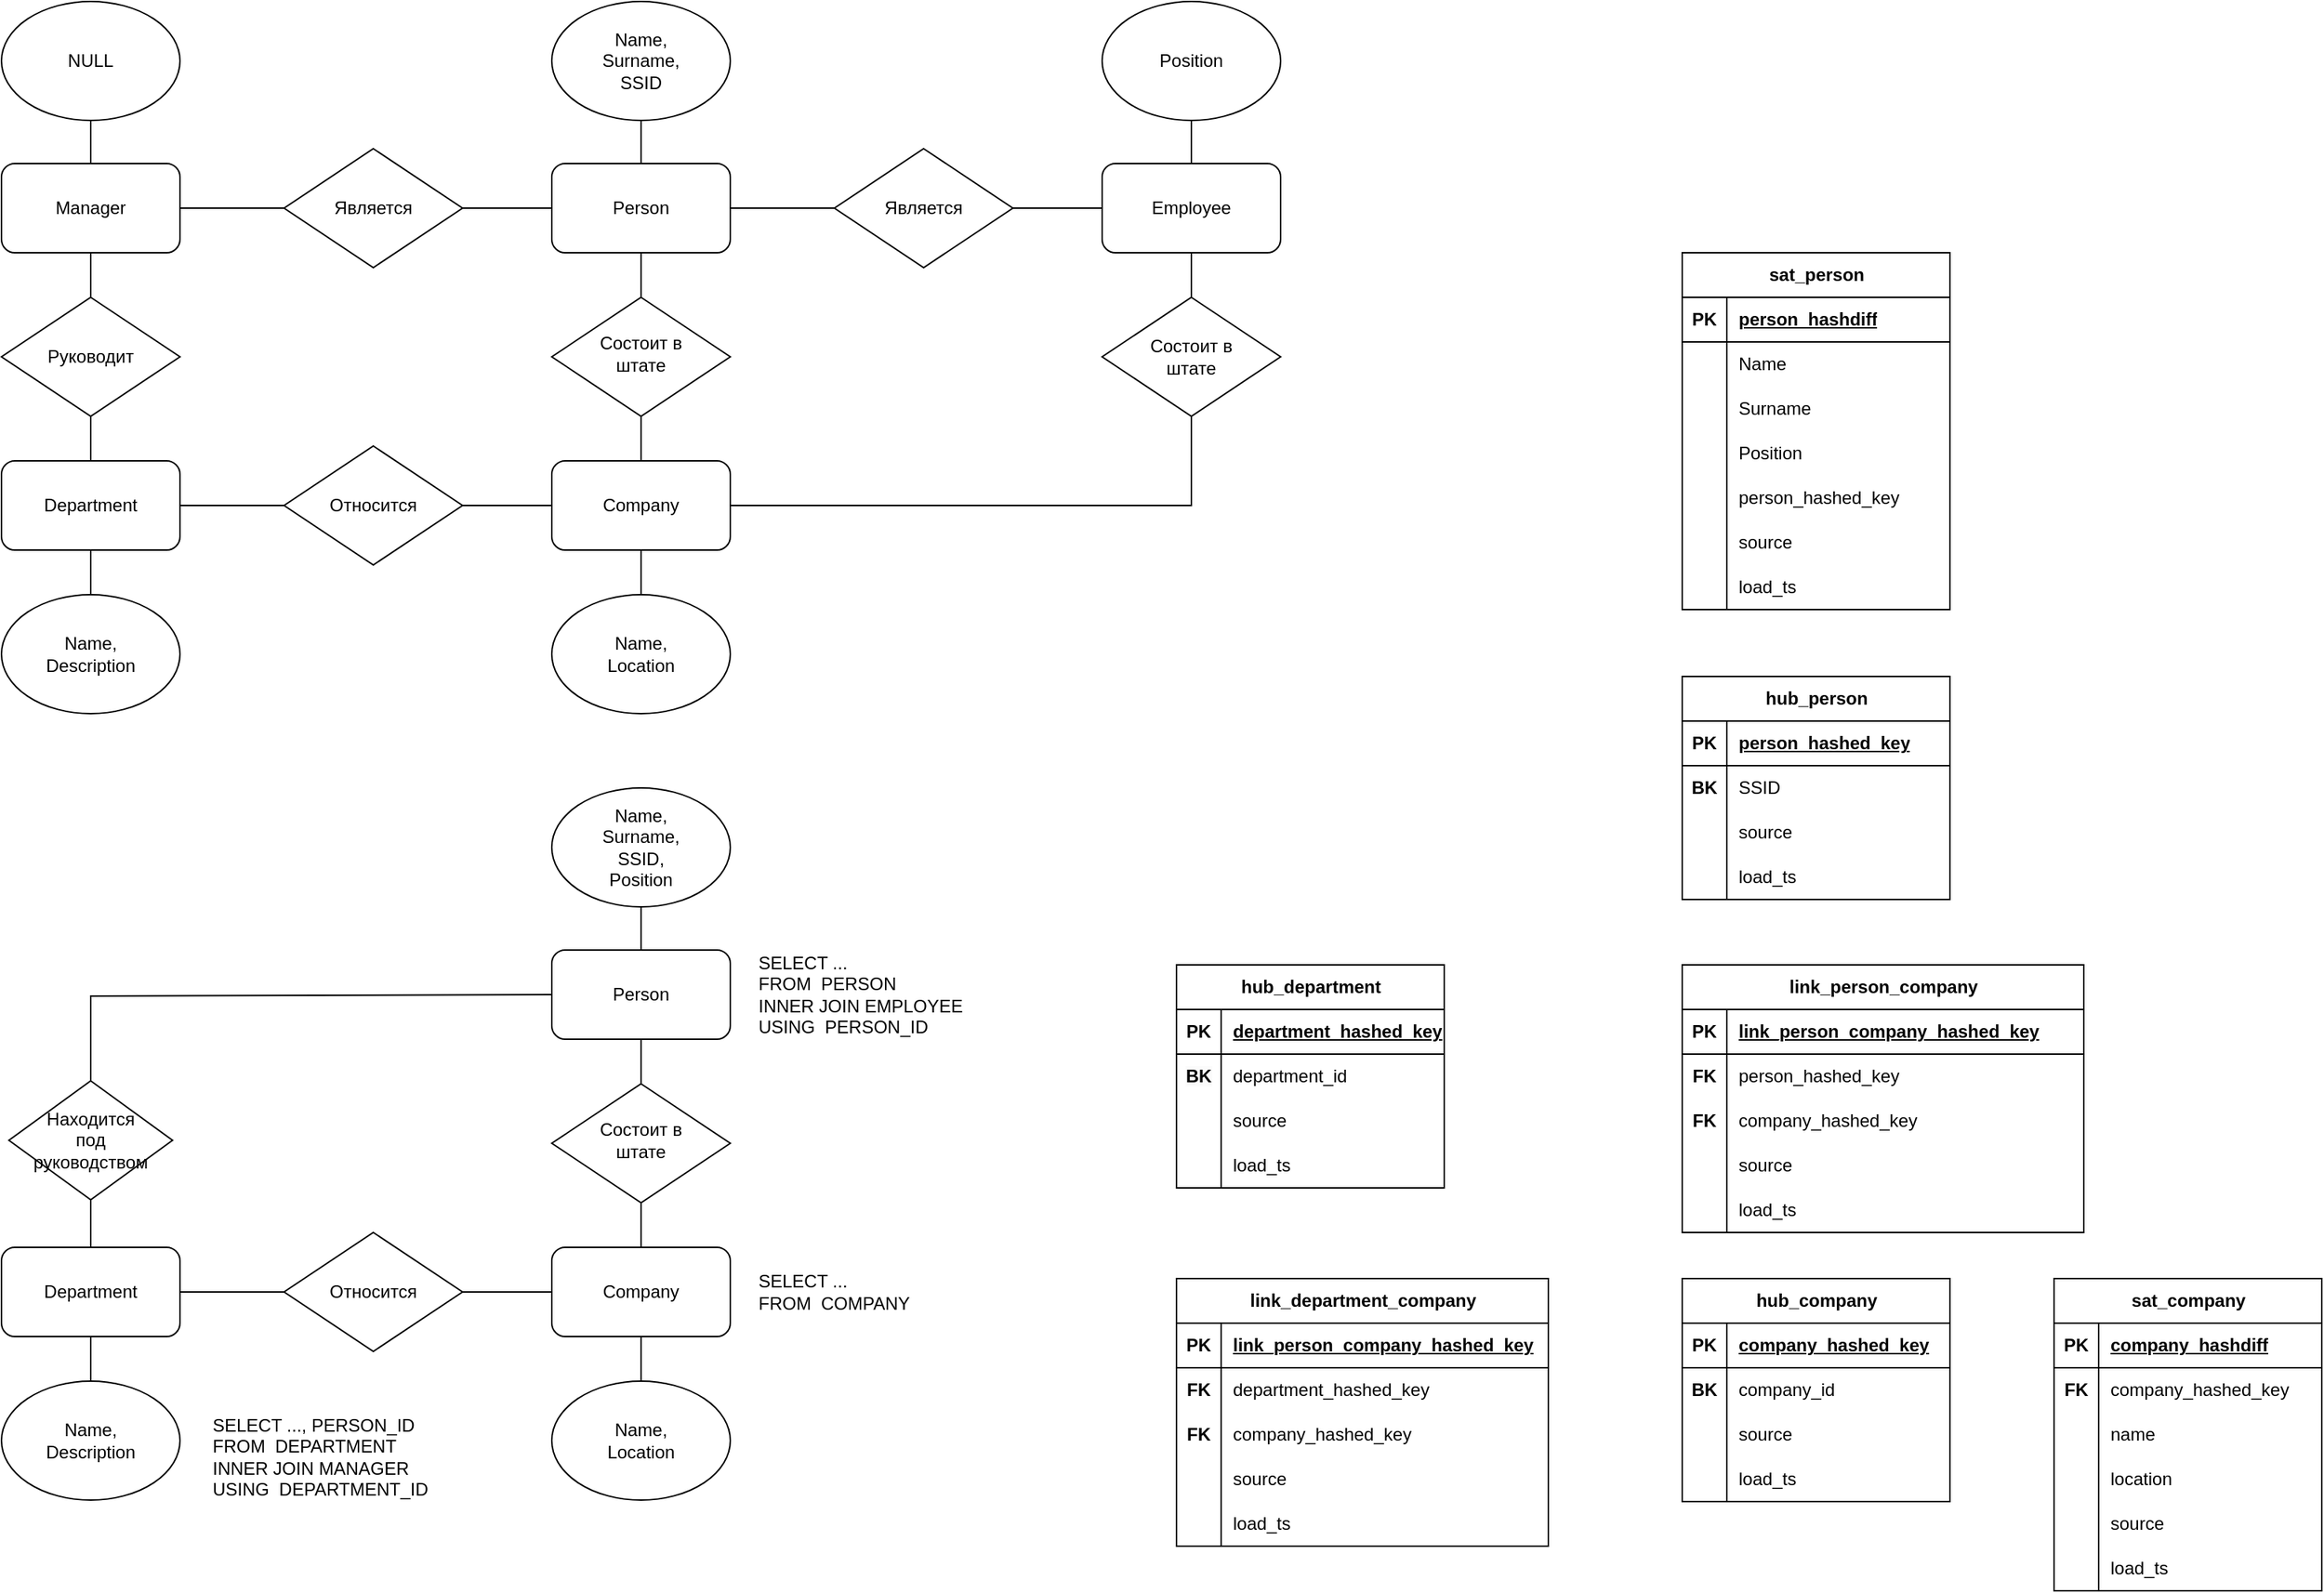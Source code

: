 <mxfile version="22.0.8" type="github">
  <diagram name="Страница — 1" id="f72o366MKgWSXFwdL696">
    <mxGraphModel dx="1084" dy="1812" grid="1" gridSize="10" guides="1" tooltips="1" connect="1" arrows="1" fold="1" page="1" pageScale="1" pageWidth="827" pageHeight="1169" math="0" shadow="0">
      <root>
        <mxCell id="0" />
        <mxCell id="1" parent="0" />
        <mxCell id="_mkU_Q99oAZ2OvXKjkzv-1" value="" style="rounded=1;whiteSpace=wrap;html=1;" vertex="1" parent="1">
          <mxGeometry x="70" y="-1060" width="120" height="60" as="geometry" />
        </mxCell>
        <mxCell id="_mkU_Q99oAZ2OvXKjkzv-2" value="" style="rounded=1;whiteSpace=wrap;html=1;" vertex="1" parent="1">
          <mxGeometry x="440" y="-1060" width="120" height="60" as="geometry" />
        </mxCell>
        <mxCell id="_mkU_Q99oAZ2OvXKjkzv-3" value="" style="rounded=1;whiteSpace=wrap;html=1;" vertex="1" parent="1">
          <mxGeometry x="70" y="-860" width="120" height="60" as="geometry" />
        </mxCell>
        <mxCell id="_mkU_Q99oAZ2OvXKjkzv-4" value="" style="rounded=1;whiteSpace=wrap;html=1;" vertex="1" parent="1">
          <mxGeometry x="440" y="-860" width="120" height="60" as="geometry" />
        </mxCell>
        <mxCell id="_mkU_Q99oAZ2OvXKjkzv-5" value="" style="ellipse;whiteSpace=wrap;html=1;" vertex="1" parent="1">
          <mxGeometry x="70" y="-1169" width="120" height="80" as="geometry" />
        </mxCell>
        <mxCell id="_mkU_Q99oAZ2OvXKjkzv-6" value="" style="ellipse;whiteSpace=wrap;html=1;" vertex="1" parent="1">
          <mxGeometry x="70" y="-770" width="120" height="80" as="geometry" />
        </mxCell>
        <mxCell id="_mkU_Q99oAZ2OvXKjkzv-7" value="" style="ellipse;whiteSpace=wrap;html=1;" vertex="1" parent="1">
          <mxGeometry x="440" y="-770" width="120" height="80" as="geometry" />
        </mxCell>
        <mxCell id="_mkU_Q99oAZ2OvXKjkzv-8" value="" style="ellipse;whiteSpace=wrap;html=1;" vertex="1" parent="1">
          <mxGeometry x="440" y="-1169" width="120" height="80" as="geometry" />
        </mxCell>
        <mxCell id="_mkU_Q99oAZ2OvXKjkzv-9" value="Руководит" style="rhombus;whiteSpace=wrap;html=1;" vertex="1" parent="1">
          <mxGeometry x="70" y="-970" width="120" height="80" as="geometry" />
        </mxCell>
        <mxCell id="_mkU_Q99oAZ2OvXKjkzv-10" value="" style="rhombus;whiteSpace=wrap;html=1;" vertex="1" parent="1">
          <mxGeometry x="440" y="-970" width="120" height="80" as="geometry" />
        </mxCell>
        <mxCell id="_mkU_Q99oAZ2OvXKjkzv-11" value="" style="rhombus;whiteSpace=wrap;html=1;" vertex="1" parent="1">
          <mxGeometry x="260" y="-1070" width="120" height="80" as="geometry" />
        </mxCell>
        <mxCell id="_mkU_Q99oAZ2OvXKjkzv-12" value="" style="rhombus;whiteSpace=wrap;html=1;" vertex="1" parent="1">
          <mxGeometry x="260" y="-870" width="120" height="80" as="geometry" />
        </mxCell>
        <mxCell id="_mkU_Q99oAZ2OvXKjkzv-13" value="" style="endArrow=none;html=1;rounded=0;exitX=1;exitY=0.5;exitDx=0;exitDy=0;" edge="1" parent="1" source="_mkU_Q99oAZ2OvXKjkzv-1">
          <mxGeometry width="50" height="50" relative="1" as="geometry">
            <mxPoint x="220" y="-980" as="sourcePoint" />
            <mxPoint x="260" y="-1030" as="targetPoint" />
          </mxGeometry>
        </mxCell>
        <mxCell id="_mkU_Q99oAZ2OvXKjkzv-14" value="" style="endArrow=none;html=1;rounded=0;entryX=0.5;entryY=1;entryDx=0;entryDy=0;exitX=0.5;exitY=0;exitDx=0;exitDy=0;" edge="1" parent="1" source="_mkU_Q99oAZ2OvXKjkzv-9" target="_mkU_Q99oAZ2OvXKjkzv-1">
          <mxGeometry width="50" height="50" relative="1" as="geometry">
            <mxPoint x="270" y="-900" as="sourcePoint" />
            <mxPoint x="320" y="-950" as="targetPoint" />
          </mxGeometry>
        </mxCell>
        <mxCell id="_mkU_Q99oAZ2OvXKjkzv-15" value="" style="endArrow=none;html=1;rounded=0;entryX=0.5;entryY=1;entryDx=0;entryDy=0;exitX=0.5;exitY=0;exitDx=0;exitDy=0;" edge="1" parent="1" source="_mkU_Q99oAZ2OvXKjkzv-3" target="_mkU_Q99oAZ2OvXKjkzv-9">
          <mxGeometry width="50" height="50" relative="1" as="geometry">
            <mxPoint x="240" y="-860" as="sourcePoint" />
            <mxPoint x="290" y="-910" as="targetPoint" />
          </mxGeometry>
        </mxCell>
        <mxCell id="_mkU_Q99oAZ2OvXKjkzv-16" value="" style="endArrow=none;html=1;rounded=0;" edge="1" parent="1" source="_mkU_Q99oAZ2OvXKjkzv-5">
          <mxGeometry width="50" height="50" relative="1" as="geometry">
            <mxPoint x="130" y="-1039" as="sourcePoint" />
            <mxPoint x="130" y="-1060" as="targetPoint" />
          </mxGeometry>
        </mxCell>
        <mxCell id="_mkU_Q99oAZ2OvXKjkzv-17" value="" style="endArrow=none;html=1;rounded=0;entryX=0.5;entryY=1;entryDx=0;entryDy=0;" edge="1" parent="1" source="_mkU_Q99oAZ2OvXKjkzv-2" target="_mkU_Q99oAZ2OvXKjkzv-8">
          <mxGeometry width="50" height="50" relative="1" as="geometry">
            <mxPoint x="500" y="-1080.711" as="sourcePoint" />
            <mxPoint x="620" y="-1090" as="targetPoint" />
          </mxGeometry>
        </mxCell>
        <mxCell id="_mkU_Q99oAZ2OvXKjkzv-18" value="" style="endArrow=none;html=1;rounded=0;" edge="1" parent="1" source="_mkU_Q99oAZ2OvXKjkzv-11">
          <mxGeometry width="50" height="50" relative="1" as="geometry">
            <mxPoint x="380" y="-980" as="sourcePoint" />
            <mxPoint x="440" y="-1030" as="targetPoint" />
          </mxGeometry>
        </mxCell>
        <mxCell id="_mkU_Q99oAZ2OvXKjkzv-19" value="" style="endArrow=none;html=1;rounded=0;" edge="1" parent="1" source="_mkU_Q99oAZ2OvXKjkzv-3">
          <mxGeometry width="50" height="50" relative="1" as="geometry">
            <mxPoint x="190" y="-780" as="sourcePoint" />
            <mxPoint x="260.711" y="-830" as="targetPoint" />
          </mxGeometry>
        </mxCell>
        <mxCell id="_mkU_Q99oAZ2OvXKjkzv-20" value="" style="endArrow=none;html=1;rounded=0;" edge="1" parent="1" source="_mkU_Q99oAZ2OvXKjkzv-12">
          <mxGeometry width="50" height="50" relative="1" as="geometry">
            <mxPoint x="380" y="-780" as="sourcePoint" />
            <mxPoint x="440" y="-830" as="targetPoint" />
          </mxGeometry>
        </mxCell>
        <mxCell id="_mkU_Q99oAZ2OvXKjkzv-21" value="" style="endArrow=none;html=1;rounded=0;" edge="1" parent="1" source="_mkU_Q99oAZ2OvXKjkzv-3">
          <mxGeometry width="50" height="50" relative="1" as="geometry">
            <mxPoint x="130" y="-750" as="sourcePoint" />
            <mxPoint x="130" y="-770" as="targetPoint" />
          </mxGeometry>
        </mxCell>
        <mxCell id="_mkU_Q99oAZ2OvXKjkzv-22" value="" style="endArrow=none;html=1;rounded=0;" edge="1" parent="1" source="_mkU_Q99oAZ2OvXKjkzv-4">
          <mxGeometry width="50" height="50" relative="1" as="geometry">
            <mxPoint x="500" y="-880.711" as="sourcePoint" />
            <mxPoint x="500" y="-890" as="targetPoint" />
          </mxGeometry>
        </mxCell>
        <mxCell id="_mkU_Q99oAZ2OvXKjkzv-23" value="" style="endArrow=none;html=1;rounded=0;entryX=0.5;entryY=1;entryDx=0;entryDy=0;exitX=0.5;exitY=0;exitDx=0;exitDy=0;" edge="1" parent="1" source="_mkU_Q99oAZ2OvXKjkzv-10" target="_mkU_Q99oAZ2OvXKjkzv-2">
          <mxGeometry width="50" height="50" relative="1" as="geometry">
            <mxPoint x="490" y="-930" as="sourcePoint" />
            <mxPoint x="540" y="-980" as="targetPoint" />
          </mxGeometry>
        </mxCell>
        <mxCell id="_mkU_Q99oAZ2OvXKjkzv-24" value="" style="endArrow=none;html=1;rounded=0;" edge="1" parent="1" source="_mkU_Q99oAZ2OvXKjkzv-4">
          <mxGeometry width="50" height="50" relative="1" as="geometry">
            <mxPoint x="500" y="-750" as="sourcePoint" />
            <mxPoint x="500" y="-770" as="targetPoint" />
          </mxGeometry>
        </mxCell>
        <mxCell id="_mkU_Q99oAZ2OvXKjkzv-25" value="Manager" style="text;html=1;strokeColor=none;fillColor=none;align=center;verticalAlign=middle;whiteSpace=wrap;rounded=0;" vertex="1" parent="1">
          <mxGeometry x="100" y="-1045" width="60" height="30" as="geometry" />
        </mxCell>
        <mxCell id="_mkU_Q99oAZ2OvXKjkzv-26" value="Person" style="text;html=1;strokeColor=none;fillColor=none;align=center;verticalAlign=middle;whiteSpace=wrap;rounded=0;" vertex="1" parent="1">
          <mxGeometry x="470" y="-1045" width="60" height="30" as="geometry" />
        </mxCell>
        <mxCell id="_mkU_Q99oAZ2OvXKjkzv-27" value="Department" style="text;html=1;strokeColor=none;fillColor=none;align=center;verticalAlign=middle;whiteSpace=wrap;rounded=0;" vertex="1" parent="1">
          <mxGeometry x="100" y="-845" width="60" height="30" as="geometry" />
        </mxCell>
        <mxCell id="_mkU_Q99oAZ2OvXKjkzv-28" value="Company" style="text;html=1;strokeColor=none;fillColor=none;align=center;verticalAlign=middle;whiteSpace=wrap;rounded=0;" vertex="1" parent="1">
          <mxGeometry x="470" y="-845" width="60" height="30" as="geometry" />
        </mxCell>
        <mxCell id="_mkU_Q99oAZ2OvXKjkzv-29" value="Name, Surname, SSID" style="text;html=1;strokeColor=none;fillColor=none;align=center;verticalAlign=middle;whiteSpace=wrap;rounded=0;" vertex="1" parent="1">
          <mxGeometry x="470" y="-1144" width="60" height="30" as="geometry" />
        </mxCell>
        <mxCell id="_mkU_Q99oAZ2OvXKjkzv-30" value="Name, Description" style="text;html=1;strokeColor=none;fillColor=none;align=center;verticalAlign=middle;whiteSpace=wrap;rounded=0;" vertex="1" parent="1">
          <mxGeometry x="100" y="-745" width="60" height="30" as="geometry" />
        </mxCell>
        <mxCell id="_mkU_Q99oAZ2OvXKjkzv-31" value="Name, Location" style="text;html=1;strokeColor=none;fillColor=none;align=center;verticalAlign=middle;whiteSpace=wrap;rounded=0;" vertex="1" parent="1">
          <mxGeometry x="470" y="-745" width="60" height="30" as="geometry" />
        </mxCell>
        <mxCell id="_mkU_Q99oAZ2OvXKjkzv-32" value="NULL" style="text;html=1;strokeColor=none;fillColor=none;align=center;verticalAlign=middle;whiteSpace=wrap;rounded=0;" vertex="1" parent="1">
          <mxGeometry x="100" y="-1144" width="60" height="30" as="geometry" />
        </mxCell>
        <mxCell id="_mkU_Q99oAZ2OvXKjkzv-39" value="" style="rounded=1;whiteSpace=wrap;html=1;" vertex="1" parent="1">
          <mxGeometry x="810" y="-1060" width="120" height="60" as="geometry" />
        </mxCell>
        <mxCell id="_mkU_Q99oAZ2OvXKjkzv-40" value="" style="ellipse;whiteSpace=wrap;html=1;" vertex="1" parent="1">
          <mxGeometry x="810" y="-1169" width="120" height="80" as="geometry" />
        </mxCell>
        <mxCell id="_mkU_Q99oAZ2OvXKjkzv-41" value="" style="rhombus;whiteSpace=wrap;html=1;" vertex="1" parent="1">
          <mxGeometry x="630" y="-1070" width="120" height="80" as="geometry" />
        </mxCell>
        <mxCell id="_mkU_Q99oAZ2OvXKjkzv-42" value="" style="endArrow=none;html=1;rounded=0;exitX=1;exitY=0.5;exitDx=0;exitDy=0;" edge="1" parent="1">
          <mxGeometry width="50" height="50" relative="1" as="geometry">
            <mxPoint x="560" y="-1030" as="sourcePoint" />
            <mxPoint x="630" y="-1030" as="targetPoint" />
          </mxGeometry>
        </mxCell>
        <mxCell id="_mkU_Q99oAZ2OvXKjkzv-43" value="" style="endArrow=none;html=1;rounded=0;entryX=0.5;entryY=1;entryDx=0;entryDy=0;" edge="1" parent="1" source="_mkU_Q99oAZ2OvXKjkzv-39" target="_mkU_Q99oAZ2OvXKjkzv-40">
          <mxGeometry width="50" height="50" relative="1" as="geometry">
            <mxPoint x="870" y="-1080.711" as="sourcePoint" />
            <mxPoint x="990" y="-1090" as="targetPoint" />
          </mxGeometry>
        </mxCell>
        <mxCell id="_mkU_Q99oAZ2OvXKjkzv-44" value="" style="endArrow=none;html=1;rounded=0;" edge="1" parent="1" source="_mkU_Q99oAZ2OvXKjkzv-41">
          <mxGeometry width="50" height="50" relative="1" as="geometry">
            <mxPoint x="750" y="-980" as="sourcePoint" />
            <mxPoint x="810" y="-1030" as="targetPoint" />
          </mxGeometry>
        </mxCell>
        <mxCell id="_mkU_Q99oAZ2OvXKjkzv-45" value="Employee" style="text;html=1;strokeColor=none;fillColor=none;align=center;verticalAlign=middle;whiteSpace=wrap;rounded=0;" vertex="1" parent="1">
          <mxGeometry x="840" y="-1045" width="60" height="30" as="geometry" />
        </mxCell>
        <mxCell id="_mkU_Q99oAZ2OvXKjkzv-46" value="Position" style="text;html=1;strokeColor=none;fillColor=none;align=center;verticalAlign=middle;whiteSpace=wrap;rounded=0;" vertex="1" parent="1">
          <mxGeometry x="840" y="-1144" width="60" height="30" as="geometry" />
        </mxCell>
        <mxCell id="_mkU_Q99oAZ2OvXKjkzv-47" value="" style="rhombus;whiteSpace=wrap;html=1;" vertex="1" parent="1">
          <mxGeometry x="810" y="-970" width="120" height="80" as="geometry" />
        </mxCell>
        <mxCell id="_mkU_Q99oAZ2OvXKjkzv-48" value="" style="endArrow=none;html=1;rounded=0;entryX=0.5;entryY=1;entryDx=0;entryDy=0;exitX=1;exitY=0.5;exitDx=0;exitDy=0;" edge="1" parent="1" source="_mkU_Q99oAZ2OvXKjkzv-4" target="_mkU_Q99oAZ2OvXKjkzv-47">
          <mxGeometry width="50" height="50" relative="1" as="geometry">
            <mxPoint x="420" y="-910" as="sourcePoint" />
            <mxPoint x="470" y="-960" as="targetPoint" />
            <Array as="points">
              <mxPoint x="870" y="-830" />
            </Array>
          </mxGeometry>
        </mxCell>
        <mxCell id="_mkU_Q99oAZ2OvXKjkzv-49" value="" style="endArrow=none;html=1;rounded=0;exitX=0.5;exitY=0;exitDx=0;exitDy=0;entryX=0.5;entryY=1;entryDx=0;entryDy=0;" edge="1" parent="1" source="_mkU_Q99oAZ2OvXKjkzv-47" target="_mkU_Q99oAZ2OvXKjkzv-39">
          <mxGeometry width="50" height="50" relative="1" as="geometry">
            <mxPoint x="420" y="-910" as="sourcePoint" />
            <mxPoint x="470" y="-960" as="targetPoint" />
          </mxGeometry>
        </mxCell>
        <mxCell id="_mkU_Q99oAZ2OvXKjkzv-50" value="Является" style="text;html=1;strokeColor=none;fillColor=none;align=center;verticalAlign=middle;whiteSpace=wrap;rounded=0;" vertex="1" parent="1">
          <mxGeometry x="290" y="-1045" width="60" height="30" as="geometry" />
        </mxCell>
        <mxCell id="_mkU_Q99oAZ2OvXKjkzv-51" value="Относится" style="text;html=1;strokeColor=none;fillColor=none;align=center;verticalAlign=middle;whiteSpace=wrap;rounded=0;" vertex="1" parent="1">
          <mxGeometry x="290" y="-845" width="60" height="30" as="geometry" />
        </mxCell>
        <mxCell id="_mkU_Q99oAZ2OvXKjkzv-53" value="Является" style="text;html=1;strokeColor=none;fillColor=none;align=center;verticalAlign=middle;whiteSpace=wrap;rounded=0;" vertex="1" parent="1">
          <mxGeometry x="660" y="-1045" width="60" height="30" as="geometry" />
        </mxCell>
        <mxCell id="_mkU_Q99oAZ2OvXKjkzv-54" value="Состоит в штате" style="text;html=1;strokeColor=none;fillColor=none;align=center;verticalAlign=middle;whiteSpace=wrap;rounded=0;" vertex="1" parent="1">
          <mxGeometry x="840" y="-945" width="60" height="30" as="geometry" />
        </mxCell>
        <mxCell id="_mkU_Q99oAZ2OvXKjkzv-55" value="Состоит в штате" style="text;html=1;strokeColor=none;fillColor=none;align=center;verticalAlign=middle;whiteSpace=wrap;rounded=0;" vertex="1" parent="1">
          <mxGeometry x="470" y="-947" width="60" height="30" as="geometry" />
        </mxCell>
        <mxCell id="_mkU_Q99oAZ2OvXKjkzv-110" value="" style="rounded=1;whiteSpace=wrap;html=1;" vertex="1" parent="1">
          <mxGeometry x="440" y="-531" width="120" height="60" as="geometry" />
        </mxCell>
        <mxCell id="_mkU_Q99oAZ2OvXKjkzv-111" value="" style="rounded=1;whiteSpace=wrap;html=1;" vertex="1" parent="1">
          <mxGeometry x="70" y="-331" width="120" height="60" as="geometry" />
        </mxCell>
        <mxCell id="_mkU_Q99oAZ2OvXKjkzv-112" value="" style="rounded=1;whiteSpace=wrap;html=1;" vertex="1" parent="1">
          <mxGeometry x="440" y="-331" width="120" height="60" as="geometry" />
        </mxCell>
        <mxCell id="_mkU_Q99oAZ2OvXKjkzv-114" value="" style="ellipse;whiteSpace=wrap;html=1;" vertex="1" parent="1">
          <mxGeometry x="70" y="-241" width="120" height="80" as="geometry" />
        </mxCell>
        <mxCell id="_mkU_Q99oAZ2OvXKjkzv-115" value="" style="ellipse;whiteSpace=wrap;html=1;" vertex="1" parent="1">
          <mxGeometry x="440" y="-241" width="120" height="80" as="geometry" />
        </mxCell>
        <mxCell id="_mkU_Q99oAZ2OvXKjkzv-116" value="" style="ellipse;whiteSpace=wrap;html=1;" vertex="1" parent="1">
          <mxGeometry x="440" y="-640" width="120" height="80" as="geometry" />
        </mxCell>
        <mxCell id="_mkU_Q99oAZ2OvXKjkzv-118" value="" style="rhombus;whiteSpace=wrap;html=1;" vertex="1" parent="1">
          <mxGeometry x="440" y="-441" width="120" height="80" as="geometry" />
        </mxCell>
        <mxCell id="_mkU_Q99oAZ2OvXKjkzv-120" value="" style="rhombus;whiteSpace=wrap;html=1;" vertex="1" parent="1">
          <mxGeometry x="260" y="-341" width="120" height="80" as="geometry" />
        </mxCell>
        <mxCell id="_mkU_Q99oAZ2OvXKjkzv-125" value="" style="endArrow=none;html=1;rounded=0;entryX=0.5;entryY=1;entryDx=0;entryDy=0;" edge="1" parent="1" source="_mkU_Q99oAZ2OvXKjkzv-110" target="_mkU_Q99oAZ2OvXKjkzv-116">
          <mxGeometry width="50" height="50" relative="1" as="geometry">
            <mxPoint x="500" y="-551.711" as="sourcePoint" />
            <mxPoint x="620" y="-561" as="targetPoint" />
          </mxGeometry>
        </mxCell>
        <mxCell id="_mkU_Q99oAZ2OvXKjkzv-127" value="" style="endArrow=none;html=1;rounded=0;" edge="1" parent="1" source="_mkU_Q99oAZ2OvXKjkzv-111">
          <mxGeometry width="50" height="50" relative="1" as="geometry">
            <mxPoint x="190" y="-251" as="sourcePoint" />
            <mxPoint x="260.711" y="-301" as="targetPoint" />
          </mxGeometry>
        </mxCell>
        <mxCell id="_mkU_Q99oAZ2OvXKjkzv-128" value="" style="endArrow=none;html=1;rounded=0;" edge="1" parent="1" source="_mkU_Q99oAZ2OvXKjkzv-120">
          <mxGeometry width="50" height="50" relative="1" as="geometry">
            <mxPoint x="380" y="-251" as="sourcePoint" />
            <mxPoint x="440" y="-301" as="targetPoint" />
          </mxGeometry>
        </mxCell>
        <mxCell id="_mkU_Q99oAZ2OvXKjkzv-129" value="" style="endArrow=none;html=1;rounded=0;" edge="1" parent="1" source="_mkU_Q99oAZ2OvXKjkzv-111">
          <mxGeometry width="50" height="50" relative="1" as="geometry">
            <mxPoint x="130" y="-221" as="sourcePoint" />
            <mxPoint x="130" y="-241" as="targetPoint" />
          </mxGeometry>
        </mxCell>
        <mxCell id="_mkU_Q99oAZ2OvXKjkzv-130" value="" style="endArrow=none;html=1;rounded=0;" edge="1" parent="1" source="_mkU_Q99oAZ2OvXKjkzv-112">
          <mxGeometry width="50" height="50" relative="1" as="geometry">
            <mxPoint x="500" y="-351.711" as="sourcePoint" />
            <mxPoint x="500" y="-361" as="targetPoint" />
          </mxGeometry>
        </mxCell>
        <mxCell id="_mkU_Q99oAZ2OvXKjkzv-131" value="" style="endArrow=none;html=1;rounded=0;entryX=0.5;entryY=1;entryDx=0;entryDy=0;exitX=0.5;exitY=0;exitDx=0;exitDy=0;" edge="1" parent="1" source="_mkU_Q99oAZ2OvXKjkzv-118" target="_mkU_Q99oAZ2OvXKjkzv-110">
          <mxGeometry width="50" height="50" relative="1" as="geometry">
            <mxPoint x="490" y="-401" as="sourcePoint" />
            <mxPoint x="540" y="-451" as="targetPoint" />
          </mxGeometry>
        </mxCell>
        <mxCell id="_mkU_Q99oAZ2OvXKjkzv-132" value="" style="endArrow=none;html=1;rounded=0;" edge="1" parent="1" source="_mkU_Q99oAZ2OvXKjkzv-112">
          <mxGeometry width="50" height="50" relative="1" as="geometry">
            <mxPoint x="500" y="-221" as="sourcePoint" />
            <mxPoint x="500" y="-241" as="targetPoint" />
          </mxGeometry>
        </mxCell>
        <mxCell id="_mkU_Q99oAZ2OvXKjkzv-134" value="Person" style="text;html=1;strokeColor=none;fillColor=none;align=center;verticalAlign=middle;whiteSpace=wrap;rounded=0;" vertex="1" parent="1">
          <mxGeometry x="470" y="-516" width="60" height="30" as="geometry" />
        </mxCell>
        <mxCell id="_mkU_Q99oAZ2OvXKjkzv-135" value="Department" style="text;html=1;strokeColor=none;fillColor=none;align=center;verticalAlign=middle;whiteSpace=wrap;rounded=0;" vertex="1" parent="1">
          <mxGeometry x="100" y="-316" width="60" height="30" as="geometry" />
        </mxCell>
        <mxCell id="_mkU_Q99oAZ2OvXKjkzv-136" value="Company" style="text;html=1;strokeColor=none;fillColor=none;align=center;verticalAlign=middle;whiteSpace=wrap;rounded=0;" vertex="1" parent="1">
          <mxGeometry x="470" y="-316" width="60" height="30" as="geometry" />
        </mxCell>
        <mxCell id="_mkU_Q99oAZ2OvXKjkzv-137" value="Name, Surname, SSID, Position" style="text;html=1;strokeColor=none;fillColor=none;align=center;verticalAlign=middle;whiteSpace=wrap;rounded=0;" vertex="1" parent="1">
          <mxGeometry x="470" y="-615" width="60" height="30" as="geometry" />
        </mxCell>
        <mxCell id="_mkU_Q99oAZ2OvXKjkzv-138" value="Name, Description" style="text;html=1;strokeColor=none;fillColor=none;align=center;verticalAlign=middle;whiteSpace=wrap;rounded=0;" vertex="1" parent="1">
          <mxGeometry x="100" y="-216" width="60" height="30" as="geometry" />
        </mxCell>
        <mxCell id="_mkU_Q99oAZ2OvXKjkzv-139" value="Name, Location" style="text;html=1;strokeColor=none;fillColor=none;align=center;verticalAlign=middle;whiteSpace=wrap;rounded=0;" vertex="1" parent="1">
          <mxGeometry x="470" y="-216" width="60" height="30" as="geometry" />
        </mxCell>
        <mxCell id="_mkU_Q99oAZ2OvXKjkzv-153" value="Относится" style="text;html=1;strokeColor=none;fillColor=none;align=center;verticalAlign=middle;whiteSpace=wrap;rounded=0;" vertex="1" parent="1">
          <mxGeometry x="290" y="-316" width="60" height="30" as="geometry" />
        </mxCell>
        <mxCell id="_mkU_Q99oAZ2OvXKjkzv-156" value="Состоит в штате" style="text;html=1;strokeColor=none;fillColor=none;align=center;verticalAlign=middle;whiteSpace=wrap;rounded=0;" vertex="1" parent="1">
          <mxGeometry x="470" y="-418" width="60" height="30" as="geometry" />
        </mxCell>
        <mxCell id="_mkU_Q99oAZ2OvXKjkzv-157" value="" style="rhombus;whiteSpace=wrap;html=1;" vertex="1" parent="1">
          <mxGeometry x="75" y="-443" width="110" height="80" as="geometry" />
        </mxCell>
        <mxCell id="_mkU_Q99oAZ2OvXKjkzv-158" value="" style="endArrow=none;html=1;rounded=0;entryX=0;entryY=0.5;entryDx=0;entryDy=0;exitX=0.5;exitY=0;exitDx=0;exitDy=0;" edge="1" parent="1" source="_mkU_Q99oAZ2OvXKjkzv-157" target="_mkU_Q99oAZ2OvXKjkzv-110">
          <mxGeometry width="50" height="50" relative="1" as="geometry">
            <mxPoint x="390" y="-480" as="sourcePoint" />
            <mxPoint x="440" y="-530" as="targetPoint" />
            <Array as="points">
              <mxPoint x="130" y="-500" />
            </Array>
          </mxGeometry>
        </mxCell>
        <mxCell id="_mkU_Q99oAZ2OvXKjkzv-160" value="" style="endArrow=none;html=1;rounded=0;exitX=0.5;exitY=0;exitDx=0;exitDy=0;entryX=0.5;entryY=1;entryDx=0;entryDy=0;" edge="1" parent="1" source="_mkU_Q99oAZ2OvXKjkzv-111" target="_mkU_Q99oAZ2OvXKjkzv-157">
          <mxGeometry width="50" height="50" relative="1" as="geometry">
            <mxPoint x="390" y="-480" as="sourcePoint" />
            <mxPoint x="440" y="-530" as="targetPoint" />
          </mxGeometry>
        </mxCell>
        <mxCell id="_mkU_Q99oAZ2OvXKjkzv-161" value="Находится под руководством" style="text;html=1;strokeColor=none;fillColor=none;align=center;verticalAlign=middle;whiteSpace=wrap;rounded=0;" vertex="1" parent="1">
          <mxGeometry x="100" y="-418" width="60" height="30" as="geometry" />
        </mxCell>
        <mxCell id="_mkU_Q99oAZ2OvXKjkzv-164" value="SELECT ... &lt;br&gt;FROM&amp;nbsp; PERSON &lt;br&gt;INNER JOIN EMPLOYEE &lt;br&gt;USING&amp;nbsp; PERSON_ID" style="text;html=1;strokeColor=none;fillColor=none;align=left;verticalAlign=middle;whiteSpace=wrap;rounded=0;" vertex="1" parent="1">
          <mxGeometry x="577" y="-541" width="250" height="80" as="geometry" />
        </mxCell>
        <mxCell id="_mkU_Q99oAZ2OvXKjkzv-165" value="SELECT ... &lt;br&gt;FROM&amp;nbsp; COMPANY" style="text;html=1;strokeColor=none;fillColor=none;align=left;verticalAlign=middle;whiteSpace=wrap;rounded=0;" vertex="1" parent="1">
          <mxGeometry x="577" y="-341" width="250" height="80" as="geometry" />
        </mxCell>
        <mxCell id="_mkU_Q99oAZ2OvXKjkzv-166" value="SELECT ..., PERSON_ID&lt;br&gt;FROM&amp;nbsp; DEPARTMENT&lt;br&gt;INNER JOIN MANAGER&lt;br&gt;USING&amp;nbsp; DEPARTMENT_ID" style="text;html=1;strokeColor=none;fillColor=none;align=left;verticalAlign=middle;whiteSpace=wrap;rounded=0;" vertex="1" parent="1">
          <mxGeometry x="210" y="-230" width="250" height="80" as="geometry" />
        </mxCell>
        <mxCell id="_mkU_Q99oAZ2OvXKjkzv-167" value="sat_person" style="shape=table;startSize=30;container=1;collapsible=1;childLayout=tableLayout;fixedRows=1;rowLines=0;fontStyle=1;align=center;resizeLast=1;html=1;" vertex="1" parent="1">
          <mxGeometry x="1200" y="-1000" width="180" height="240" as="geometry" />
        </mxCell>
        <mxCell id="_mkU_Q99oAZ2OvXKjkzv-168" value="" style="shape=tableRow;horizontal=0;startSize=0;swimlaneHead=0;swimlaneBody=0;fillColor=none;collapsible=0;dropTarget=0;points=[[0,0.5],[1,0.5]];portConstraint=eastwest;top=0;left=0;right=0;bottom=1;" vertex="1" parent="_mkU_Q99oAZ2OvXKjkzv-167">
          <mxGeometry y="30" width="180" height="30" as="geometry" />
        </mxCell>
        <mxCell id="_mkU_Q99oAZ2OvXKjkzv-169" value="PK" style="shape=partialRectangle;connectable=0;fillColor=none;top=0;left=0;bottom=0;right=0;fontStyle=1;overflow=hidden;whiteSpace=wrap;html=1;" vertex="1" parent="_mkU_Q99oAZ2OvXKjkzv-168">
          <mxGeometry width="30" height="30" as="geometry">
            <mxRectangle width="30" height="30" as="alternateBounds" />
          </mxGeometry>
        </mxCell>
        <mxCell id="_mkU_Q99oAZ2OvXKjkzv-170" value="person_hashdiff" style="shape=partialRectangle;connectable=0;fillColor=none;top=0;left=0;bottom=0;right=0;align=left;spacingLeft=6;fontStyle=5;overflow=hidden;whiteSpace=wrap;html=1;" vertex="1" parent="_mkU_Q99oAZ2OvXKjkzv-168">
          <mxGeometry x="30" width="150" height="30" as="geometry">
            <mxRectangle width="150" height="30" as="alternateBounds" />
          </mxGeometry>
        </mxCell>
        <mxCell id="_mkU_Q99oAZ2OvXKjkzv-171" value="" style="shape=tableRow;horizontal=0;startSize=0;swimlaneHead=0;swimlaneBody=0;fillColor=none;collapsible=0;dropTarget=0;points=[[0,0.5],[1,0.5]];portConstraint=eastwest;top=0;left=0;right=0;bottom=0;" vertex="1" parent="_mkU_Q99oAZ2OvXKjkzv-167">
          <mxGeometry y="60" width="180" height="30" as="geometry" />
        </mxCell>
        <mxCell id="_mkU_Q99oAZ2OvXKjkzv-172" value="" style="shape=partialRectangle;connectable=0;fillColor=none;top=0;left=0;bottom=0;right=0;editable=1;overflow=hidden;whiteSpace=wrap;html=1;" vertex="1" parent="_mkU_Q99oAZ2OvXKjkzv-171">
          <mxGeometry width="30" height="30" as="geometry">
            <mxRectangle width="30" height="30" as="alternateBounds" />
          </mxGeometry>
        </mxCell>
        <mxCell id="_mkU_Q99oAZ2OvXKjkzv-173" value="Name" style="shape=partialRectangle;connectable=0;fillColor=none;top=0;left=0;bottom=0;right=0;align=left;spacingLeft=6;overflow=hidden;whiteSpace=wrap;html=1;" vertex="1" parent="_mkU_Q99oAZ2OvXKjkzv-171">
          <mxGeometry x="30" width="150" height="30" as="geometry">
            <mxRectangle width="150" height="30" as="alternateBounds" />
          </mxGeometry>
        </mxCell>
        <mxCell id="_mkU_Q99oAZ2OvXKjkzv-174" value="" style="shape=tableRow;horizontal=0;startSize=0;swimlaneHead=0;swimlaneBody=0;fillColor=none;collapsible=0;dropTarget=0;points=[[0,0.5],[1,0.5]];portConstraint=eastwest;top=0;left=0;right=0;bottom=0;" vertex="1" parent="_mkU_Q99oAZ2OvXKjkzv-167">
          <mxGeometry y="90" width="180" height="30" as="geometry" />
        </mxCell>
        <mxCell id="_mkU_Q99oAZ2OvXKjkzv-175" value="" style="shape=partialRectangle;connectable=0;fillColor=none;top=0;left=0;bottom=0;right=0;editable=1;overflow=hidden;whiteSpace=wrap;html=1;" vertex="1" parent="_mkU_Q99oAZ2OvXKjkzv-174">
          <mxGeometry width="30" height="30" as="geometry">
            <mxRectangle width="30" height="30" as="alternateBounds" />
          </mxGeometry>
        </mxCell>
        <mxCell id="_mkU_Q99oAZ2OvXKjkzv-176" value="Surname" style="shape=partialRectangle;connectable=0;fillColor=none;top=0;left=0;bottom=0;right=0;align=left;spacingLeft=6;overflow=hidden;whiteSpace=wrap;html=1;" vertex="1" parent="_mkU_Q99oAZ2OvXKjkzv-174">
          <mxGeometry x="30" width="150" height="30" as="geometry">
            <mxRectangle width="150" height="30" as="alternateBounds" />
          </mxGeometry>
        </mxCell>
        <mxCell id="_mkU_Q99oAZ2OvXKjkzv-271" value="" style="shape=tableRow;horizontal=0;startSize=0;swimlaneHead=0;swimlaneBody=0;fillColor=none;collapsible=0;dropTarget=0;points=[[0,0.5],[1,0.5]];portConstraint=eastwest;top=0;left=0;right=0;bottom=0;" vertex="1" parent="_mkU_Q99oAZ2OvXKjkzv-167">
          <mxGeometry y="120" width="180" height="30" as="geometry" />
        </mxCell>
        <mxCell id="_mkU_Q99oAZ2OvXKjkzv-272" value="" style="shape=partialRectangle;connectable=0;fillColor=none;top=0;left=0;bottom=0;right=0;editable=1;overflow=hidden;whiteSpace=wrap;html=1;" vertex="1" parent="_mkU_Q99oAZ2OvXKjkzv-271">
          <mxGeometry width="30" height="30" as="geometry">
            <mxRectangle width="30" height="30" as="alternateBounds" />
          </mxGeometry>
        </mxCell>
        <mxCell id="_mkU_Q99oAZ2OvXKjkzv-273" value="Position" style="shape=partialRectangle;connectable=0;fillColor=none;top=0;left=0;bottom=0;right=0;align=left;spacingLeft=6;overflow=hidden;whiteSpace=wrap;html=1;" vertex="1" parent="_mkU_Q99oAZ2OvXKjkzv-271">
          <mxGeometry x="30" width="150" height="30" as="geometry">
            <mxRectangle width="150" height="30" as="alternateBounds" />
          </mxGeometry>
        </mxCell>
        <mxCell id="_mkU_Q99oAZ2OvXKjkzv-274" value="" style="shape=tableRow;horizontal=0;startSize=0;swimlaneHead=0;swimlaneBody=0;fillColor=none;collapsible=0;dropTarget=0;points=[[0,0.5],[1,0.5]];portConstraint=eastwest;top=0;left=0;right=0;bottom=0;" vertex="1" parent="_mkU_Q99oAZ2OvXKjkzv-167">
          <mxGeometry y="150" width="180" height="30" as="geometry" />
        </mxCell>
        <mxCell id="_mkU_Q99oAZ2OvXKjkzv-275" value="" style="shape=partialRectangle;connectable=0;fillColor=none;top=0;left=0;bottom=0;right=0;editable=1;overflow=hidden;whiteSpace=wrap;html=1;" vertex="1" parent="_mkU_Q99oAZ2OvXKjkzv-274">
          <mxGeometry width="30" height="30" as="geometry">
            <mxRectangle width="30" height="30" as="alternateBounds" />
          </mxGeometry>
        </mxCell>
        <mxCell id="_mkU_Q99oAZ2OvXKjkzv-276" value="person_hashed_key" style="shape=partialRectangle;connectable=0;fillColor=none;top=0;left=0;bottom=0;right=0;align=left;spacingLeft=6;overflow=hidden;whiteSpace=wrap;html=1;" vertex="1" parent="_mkU_Q99oAZ2OvXKjkzv-274">
          <mxGeometry x="30" width="150" height="30" as="geometry">
            <mxRectangle width="150" height="30" as="alternateBounds" />
          </mxGeometry>
        </mxCell>
        <mxCell id="_mkU_Q99oAZ2OvXKjkzv-277" value="" style="shape=tableRow;horizontal=0;startSize=0;swimlaneHead=0;swimlaneBody=0;fillColor=none;collapsible=0;dropTarget=0;points=[[0,0.5],[1,0.5]];portConstraint=eastwest;top=0;left=0;right=0;bottom=0;" vertex="1" parent="_mkU_Q99oAZ2OvXKjkzv-167">
          <mxGeometry y="180" width="180" height="30" as="geometry" />
        </mxCell>
        <mxCell id="_mkU_Q99oAZ2OvXKjkzv-278" value="" style="shape=partialRectangle;connectable=0;fillColor=none;top=0;left=0;bottom=0;right=0;editable=1;overflow=hidden;whiteSpace=wrap;html=1;" vertex="1" parent="_mkU_Q99oAZ2OvXKjkzv-277">
          <mxGeometry width="30" height="30" as="geometry">
            <mxRectangle width="30" height="30" as="alternateBounds" />
          </mxGeometry>
        </mxCell>
        <mxCell id="_mkU_Q99oAZ2OvXKjkzv-279" value="source" style="shape=partialRectangle;connectable=0;fillColor=none;top=0;left=0;bottom=0;right=0;align=left;spacingLeft=6;overflow=hidden;whiteSpace=wrap;html=1;" vertex="1" parent="_mkU_Q99oAZ2OvXKjkzv-277">
          <mxGeometry x="30" width="150" height="30" as="geometry">
            <mxRectangle width="150" height="30" as="alternateBounds" />
          </mxGeometry>
        </mxCell>
        <mxCell id="_mkU_Q99oAZ2OvXKjkzv-280" value="" style="shape=tableRow;horizontal=0;startSize=0;swimlaneHead=0;swimlaneBody=0;fillColor=none;collapsible=0;dropTarget=0;points=[[0,0.5],[1,0.5]];portConstraint=eastwest;top=0;left=0;right=0;bottom=0;" vertex="1" parent="_mkU_Q99oAZ2OvXKjkzv-167">
          <mxGeometry y="210" width="180" height="30" as="geometry" />
        </mxCell>
        <mxCell id="_mkU_Q99oAZ2OvXKjkzv-281" value="" style="shape=partialRectangle;connectable=0;fillColor=none;top=0;left=0;bottom=0;right=0;editable=1;overflow=hidden;whiteSpace=wrap;html=1;" vertex="1" parent="_mkU_Q99oAZ2OvXKjkzv-280">
          <mxGeometry width="30" height="30" as="geometry">
            <mxRectangle width="30" height="30" as="alternateBounds" />
          </mxGeometry>
        </mxCell>
        <mxCell id="_mkU_Q99oAZ2OvXKjkzv-282" value="load_ts" style="shape=partialRectangle;connectable=0;fillColor=none;top=0;left=0;bottom=0;right=0;align=left;spacingLeft=6;overflow=hidden;whiteSpace=wrap;html=1;" vertex="1" parent="_mkU_Q99oAZ2OvXKjkzv-280">
          <mxGeometry x="30" width="150" height="30" as="geometry">
            <mxRectangle width="150" height="30" as="alternateBounds" />
          </mxGeometry>
        </mxCell>
        <mxCell id="_mkU_Q99oAZ2OvXKjkzv-193" value="hub_person" style="shape=table;startSize=30;container=1;collapsible=1;childLayout=tableLayout;fixedRows=1;rowLines=0;fontStyle=1;align=center;resizeLast=1;html=1;" vertex="1" parent="1">
          <mxGeometry x="1200" y="-715" width="180" height="150" as="geometry" />
        </mxCell>
        <mxCell id="_mkU_Q99oAZ2OvXKjkzv-194" value="" style="shape=tableRow;horizontal=0;startSize=0;swimlaneHead=0;swimlaneBody=0;fillColor=none;collapsible=0;dropTarget=0;points=[[0,0.5],[1,0.5]];portConstraint=eastwest;top=0;left=0;right=0;bottom=1;" vertex="1" parent="_mkU_Q99oAZ2OvXKjkzv-193">
          <mxGeometry y="30" width="180" height="30" as="geometry" />
        </mxCell>
        <mxCell id="_mkU_Q99oAZ2OvXKjkzv-195" value="PK" style="shape=partialRectangle;connectable=0;fillColor=none;top=0;left=0;bottom=0;right=0;fontStyle=1;overflow=hidden;whiteSpace=wrap;html=1;" vertex="1" parent="_mkU_Q99oAZ2OvXKjkzv-194">
          <mxGeometry width="30" height="30" as="geometry">
            <mxRectangle width="30" height="30" as="alternateBounds" />
          </mxGeometry>
        </mxCell>
        <mxCell id="_mkU_Q99oAZ2OvXKjkzv-196" value="person_hashed_key" style="shape=partialRectangle;connectable=0;fillColor=none;top=0;left=0;bottom=0;right=0;align=left;spacingLeft=6;fontStyle=5;overflow=hidden;whiteSpace=wrap;html=1;" vertex="1" parent="_mkU_Q99oAZ2OvXKjkzv-194">
          <mxGeometry x="30" width="150" height="30" as="geometry">
            <mxRectangle width="150" height="30" as="alternateBounds" />
          </mxGeometry>
        </mxCell>
        <mxCell id="_mkU_Q99oAZ2OvXKjkzv-197" value="" style="shape=tableRow;horizontal=0;startSize=0;swimlaneHead=0;swimlaneBody=0;fillColor=none;collapsible=0;dropTarget=0;points=[[0,0.5],[1,0.5]];portConstraint=eastwest;top=0;left=0;right=0;bottom=0;" vertex="1" parent="_mkU_Q99oAZ2OvXKjkzv-193">
          <mxGeometry y="60" width="180" height="30" as="geometry" />
        </mxCell>
        <mxCell id="_mkU_Q99oAZ2OvXKjkzv-198" value="&lt;b&gt;BK&lt;/b&gt;" style="shape=partialRectangle;connectable=0;fillColor=none;top=0;left=0;bottom=0;right=0;editable=1;overflow=hidden;whiteSpace=wrap;html=1;" vertex="1" parent="_mkU_Q99oAZ2OvXKjkzv-197">
          <mxGeometry width="30" height="30" as="geometry">
            <mxRectangle width="30" height="30" as="alternateBounds" />
          </mxGeometry>
        </mxCell>
        <mxCell id="_mkU_Q99oAZ2OvXKjkzv-199" value="SSID" style="shape=partialRectangle;connectable=0;fillColor=none;top=0;left=0;bottom=0;right=0;align=left;spacingLeft=6;overflow=hidden;whiteSpace=wrap;html=1;" vertex="1" parent="_mkU_Q99oAZ2OvXKjkzv-197">
          <mxGeometry x="30" width="150" height="30" as="geometry">
            <mxRectangle width="150" height="30" as="alternateBounds" />
          </mxGeometry>
        </mxCell>
        <mxCell id="_mkU_Q99oAZ2OvXKjkzv-200" value="" style="shape=tableRow;horizontal=0;startSize=0;swimlaneHead=0;swimlaneBody=0;fillColor=none;collapsible=0;dropTarget=0;points=[[0,0.5],[1,0.5]];portConstraint=eastwest;top=0;left=0;right=0;bottom=0;" vertex="1" parent="_mkU_Q99oAZ2OvXKjkzv-193">
          <mxGeometry y="90" width="180" height="30" as="geometry" />
        </mxCell>
        <mxCell id="_mkU_Q99oAZ2OvXKjkzv-201" value="" style="shape=partialRectangle;connectable=0;fillColor=none;top=0;left=0;bottom=0;right=0;editable=1;overflow=hidden;whiteSpace=wrap;html=1;" vertex="1" parent="_mkU_Q99oAZ2OvXKjkzv-200">
          <mxGeometry width="30" height="30" as="geometry">
            <mxRectangle width="30" height="30" as="alternateBounds" />
          </mxGeometry>
        </mxCell>
        <mxCell id="_mkU_Q99oAZ2OvXKjkzv-202" value="source" style="shape=partialRectangle;connectable=0;fillColor=none;top=0;left=0;bottom=0;right=0;align=left;spacingLeft=6;overflow=hidden;whiteSpace=wrap;html=1;" vertex="1" parent="_mkU_Q99oAZ2OvXKjkzv-200">
          <mxGeometry x="30" width="150" height="30" as="geometry">
            <mxRectangle width="150" height="30" as="alternateBounds" />
          </mxGeometry>
        </mxCell>
        <mxCell id="_mkU_Q99oAZ2OvXKjkzv-203" value="" style="shape=tableRow;horizontal=0;startSize=0;swimlaneHead=0;swimlaneBody=0;fillColor=none;collapsible=0;dropTarget=0;points=[[0,0.5],[1,0.5]];portConstraint=eastwest;top=0;left=0;right=0;bottom=0;" vertex="1" parent="_mkU_Q99oAZ2OvXKjkzv-193">
          <mxGeometry y="120" width="180" height="30" as="geometry" />
        </mxCell>
        <mxCell id="_mkU_Q99oAZ2OvXKjkzv-204" value="" style="shape=partialRectangle;connectable=0;fillColor=none;top=0;left=0;bottom=0;right=0;editable=1;overflow=hidden;whiteSpace=wrap;html=1;" vertex="1" parent="_mkU_Q99oAZ2OvXKjkzv-203">
          <mxGeometry width="30" height="30" as="geometry">
            <mxRectangle width="30" height="30" as="alternateBounds" />
          </mxGeometry>
        </mxCell>
        <mxCell id="_mkU_Q99oAZ2OvXKjkzv-205" value="load_ts" style="shape=partialRectangle;connectable=0;fillColor=none;top=0;left=0;bottom=0;right=0;align=left;spacingLeft=6;overflow=hidden;whiteSpace=wrap;html=1;" vertex="1" parent="_mkU_Q99oAZ2OvXKjkzv-203">
          <mxGeometry x="30" width="150" height="30" as="geometry">
            <mxRectangle width="150" height="30" as="alternateBounds" />
          </mxGeometry>
        </mxCell>
        <mxCell id="_mkU_Q99oAZ2OvXKjkzv-206" value="link_person_company" style="shape=table;startSize=30;container=1;collapsible=1;childLayout=tableLayout;fixedRows=1;rowLines=0;fontStyle=1;align=center;resizeLast=1;html=1;" vertex="1" parent="1">
          <mxGeometry x="1200" y="-521" width="270" height="180" as="geometry" />
        </mxCell>
        <mxCell id="_mkU_Q99oAZ2OvXKjkzv-207" value="" style="shape=tableRow;horizontal=0;startSize=0;swimlaneHead=0;swimlaneBody=0;fillColor=none;collapsible=0;dropTarget=0;points=[[0,0.5],[1,0.5]];portConstraint=eastwest;top=0;left=0;right=0;bottom=1;" vertex="1" parent="_mkU_Q99oAZ2OvXKjkzv-206">
          <mxGeometry y="30" width="270" height="30" as="geometry" />
        </mxCell>
        <mxCell id="_mkU_Q99oAZ2OvXKjkzv-208" value="PK" style="shape=partialRectangle;connectable=0;fillColor=none;top=0;left=0;bottom=0;right=0;fontStyle=1;overflow=hidden;whiteSpace=wrap;html=1;" vertex="1" parent="_mkU_Q99oAZ2OvXKjkzv-207">
          <mxGeometry width="30" height="30" as="geometry">
            <mxRectangle width="30" height="30" as="alternateBounds" />
          </mxGeometry>
        </mxCell>
        <mxCell id="_mkU_Q99oAZ2OvXKjkzv-209" value="link_person_company_hashed_key" style="shape=partialRectangle;connectable=0;fillColor=none;top=0;left=0;bottom=0;right=0;align=left;spacingLeft=6;fontStyle=5;overflow=hidden;whiteSpace=wrap;html=1;" vertex="1" parent="_mkU_Q99oAZ2OvXKjkzv-207">
          <mxGeometry x="30" width="240" height="30" as="geometry">
            <mxRectangle width="240" height="30" as="alternateBounds" />
          </mxGeometry>
        </mxCell>
        <mxCell id="_mkU_Q99oAZ2OvXKjkzv-210" value="" style="shape=tableRow;horizontal=0;startSize=0;swimlaneHead=0;swimlaneBody=0;fillColor=none;collapsible=0;dropTarget=0;points=[[0,0.5],[1,0.5]];portConstraint=eastwest;top=0;left=0;right=0;bottom=0;" vertex="1" parent="_mkU_Q99oAZ2OvXKjkzv-206">
          <mxGeometry y="60" width="270" height="30" as="geometry" />
        </mxCell>
        <mxCell id="_mkU_Q99oAZ2OvXKjkzv-211" value="FK" style="shape=partialRectangle;connectable=0;fillColor=none;top=0;left=0;bottom=0;right=0;editable=1;overflow=hidden;whiteSpace=wrap;html=1;fontStyle=1" vertex="1" parent="_mkU_Q99oAZ2OvXKjkzv-210">
          <mxGeometry width="30" height="30" as="geometry">
            <mxRectangle width="30" height="30" as="alternateBounds" />
          </mxGeometry>
        </mxCell>
        <mxCell id="_mkU_Q99oAZ2OvXKjkzv-212" value="person_hashed_key" style="shape=partialRectangle;connectable=0;fillColor=none;top=0;left=0;bottom=0;right=0;align=left;spacingLeft=6;overflow=hidden;whiteSpace=wrap;html=1;" vertex="1" parent="_mkU_Q99oAZ2OvXKjkzv-210">
          <mxGeometry x="30" width="240" height="30" as="geometry">
            <mxRectangle width="240" height="30" as="alternateBounds" />
          </mxGeometry>
        </mxCell>
        <mxCell id="_mkU_Q99oAZ2OvXKjkzv-213" value="" style="shape=tableRow;horizontal=0;startSize=0;swimlaneHead=0;swimlaneBody=0;fillColor=none;collapsible=0;dropTarget=0;points=[[0,0.5],[1,0.5]];portConstraint=eastwest;top=0;left=0;right=0;bottom=0;" vertex="1" parent="_mkU_Q99oAZ2OvXKjkzv-206">
          <mxGeometry y="90" width="270" height="30" as="geometry" />
        </mxCell>
        <mxCell id="_mkU_Q99oAZ2OvXKjkzv-214" value="FK" style="shape=partialRectangle;connectable=0;fillColor=none;top=0;left=0;bottom=0;right=0;editable=1;overflow=hidden;whiteSpace=wrap;html=1;fontStyle=1" vertex="1" parent="_mkU_Q99oAZ2OvXKjkzv-213">
          <mxGeometry width="30" height="30" as="geometry">
            <mxRectangle width="30" height="30" as="alternateBounds" />
          </mxGeometry>
        </mxCell>
        <mxCell id="_mkU_Q99oAZ2OvXKjkzv-215" value="company_hashed_key" style="shape=partialRectangle;connectable=0;fillColor=none;top=0;left=0;bottom=0;right=0;align=left;spacingLeft=6;overflow=hidden;whiteSpace=wrap;html=1;" vertex="1" parent="_mkU_Q99oAZ2OvXKjkzv-213">
          <mxGeometry x="30" width="240" height="30" as="geometry">
            <mxRectangle width="240" height="30" as="alternateBounds" />
          </mxGeometry>
        </mxCell>
        <mxCell id="_mkU_Q99oAZ2OvXKjkzv-216" value="" style="shape=tableRow;horizontal=0;startSize=0;swimlaneHead=0;swimlaneBody=0;fillColor=none;collapsible=0;dropTarget=0;points=[[0,0.5],[1,0.5]];portConstraint=eastwest;top=0;left=0;right=0;bottom=0;" vertex="1" parent="_mkU_Q99oAZ2OvXKjkzv-206">
          <mxGeometry y="120" width="270" height="30" as="geometry" />
        </mxCell>
        <mxCell id="_mkU_Q99oAZ2OvXKjkzv-217" value="" style="shape=partialRectangle;connectable=0;fillColor=none;top=0;left=0;bottom=0;right=0;editable=1;overflow=hidden;whiteSpace=wrap;html=1;" vertex="1" parent="_mkU_Q99oAZ2OvXKjkzv-216">
          <mxGeometry width="30" height="30" as="geometry">
            <mxRectangle width="30" height="30" as="alternateBounds" />
          </mxGeometry>
        </mxCell>
        <mxCell id="_mkU_Q99oAZ2OvXKjkzv-218" value="source" style="shape=partialRectangle;connectable=0;fillColor=none;top=0;left=0;bottom=0;right=0;align=left;spacingLeft=6;overflow=hidden;whiteSpace=wrap;html=1;" vertex="1" parent="_mkU_Q99oAZ2OvXKjkzv-216">
          <mxGeometry x="30" width="240" height="30" as="geometry">
            <mxRectangle width="240" height="30" as="alternateBounds" />
          </mxGeometry>
        </mxCell>
        <mxCell id="_mkU_Q99oAZ2OvXKjkzv-286" value="" style="shape=tableRow;horizontal=0;startSize=0;swimlaneHead=0;swimlaneBody=0;fillColor=none;collapsible=0;dropTarget=0;points=[[0,0.5],[1,0.5]];portConstraint=eastwest;top=0;left=0;right=0;bottom=0;" vertex="1" parent="_mkU_Q99oAZ2OvXKjkzv-206">
          <mxGeometry y="150" width="270" height="30" as="geometry" />
        </mxCell>
        <mxCell id="_mkU_Q99oAZ2OvXKjkzv-287" value="" style="shape=partialRectangle;connectable=0;fillColor=none;top=0;left=0;bottom=0;right=0;editable=1;overflow=hidden;whiteSpace=wrap;html=1;" vertex="1" parent="_mkU_Q99oAZ2OvXKjkzv-286">
          <mxGeometry width="30" height="30" as="geometry">
            <mxRectangle width="30" height="30" as="alternateBounds" />
          </mxGeometry>
        </mxCell>
        <mxCell id="_mkU_Q99oAZ2OvXKjkzv-288" value="load_ts" style="shape=partialRectangle;connectable=0;fillColor=none;top=0;left=0;bottom=0;right=0;align=left;spacingLeft=6;overflow=hidden;whiteSpace=wrap;html=1;" vertex="1" parent="_mkU_Q99oAZ2OvXKjkzv-286">
          <mxGeometry x="30" width="240" height="30" as="geometry">
            <mxRectangle width="240" height="30" as="alternateBounds" />
          </mxGeometry>
        </mxCell>
        <mxCell id="_mkU_Q99oAZ2OvXKjkzv-219" value="link_department_company" style="shape=table;startSize=30;container=1;collapsible=1;childLayout=tableLayout;fixedRows=1;rowLines=0;fontStyle=1;align=center;resizeLast=1;html=1;" vertex="1" parent="1">
          <mxGeometry x="860" y="-310" width="250" height="180" as="geometry" />
        </mxCell>
        <mxCell id="_mkU_Q99oAZ2OvXKjkzv-220" value="" style="shape=tableRow;horizontal=0;startSize=0;swimlaneHead=0;swimlaneBody=0;fillColor=none;collapsible=0;dropTarget=0;points=[[0,0.5],[1,0.5]];portConstraint=eastwest;top=0;left=0;right=0;bottom=1;" vertex="1" parent="_mkU_Q99oAZ2OvXKjkzv-219">
          <mxGeometry y="30" width="250" height="30" as="geometry" />
        </mxCell>
        <mxCell id="_mkU_Q99oAZ2OvXKjkzv-221" value="PK" style="shape=partialRectangle;connectable=0;fillColor=none;top=0;left=0;bottom=0;right=0;fontStyle=1;overflow=hidden;whiteSpace=wrap;html=1;" vertex="1" parent="_mkU_Q99oAZ2OvXKjkzv-220">
          <mxGeometry width="30" height="30" as="geometry">
            <mxRectangle width="30" height="30" as="alternateBounds" />
          </mxGeometry>
        </mxCell>
        <mxCell id="_mkU_Q99oAZ2OvXKjkzv-222" value="link_person_company_hashed_key" style="shape=partialRectangle;connectable=0;fillColor=none;top=0;left=0;bottom=0;right=0;align=left;spacingLeft=6;fontStyle=5;overflow=hidden;whiteSpace=wrap;html=1;" vertex="1" parent="_mkU_Q99oAZ2OvXKjkzv-220">
          <mxGeometry x="30" width="220" height="30" as="geometry">
            <mxRectangle width="220" height="30" as="alternateBounds" />
          </mxGeometry>
        </mxCell>
        <mxCell id="_mkU_Q99oAZ2OvXKjkzv-223" value="" style="shape=tableRow;horizontal=0;startSize=0;swimlaneHead=0;swimlaneBody=0;fillColor=none;collapsible=0;dropTarget=0;points=[[0,0.5],[1,0.5]];portConstraint=eastwest;top=0;left=0;right=0;bottom=0;" vertex="1" parent="_mkU_Q99oAZ2OvXKjkzv-219">
          <mxGeometry y="60" width="250" height="30" as="geometry" />
        </mxCell>
        <mxCell id="_mkU_Q99oAZ2OvXKjkzv-224" value="FK" style="shape=partialRectangle;connectable=0;fillColor=none;top=0;left=0;bottom=0;right=0;editable=1;overflow=hidden;whiteSpace=wrap;html=1;fontStyle=1" vertex="1" parent="_mkU_Q99oAZ2OvXKjkzv-223">
          <mxGeometry width="30" height="30" as="geometry">
            <mxRectangle width="30" height="30" as="alternateBounds" />
          </mxGeometry>
        </mxCell>
        <mxCell id="_mkU_Q99oAZ2OvXKjkzv-225" value="department_hashed_key" style="shape=partialRectangle;connectable=0;fillColor=none;top=0;left=0;bottom=0;right=0;align=left;spacingLeft=6;overflow=hidden;whiteSpace=wrap;html=1;" vertex="1" parent="_mkU_Q99oAZ2OvXKjkzv-223">
          <mxGeometry x="30" width="220" height="30" as="geometry">
            <mxRectangle width="220" height="30" as="alternateBounds" />
          </mxGeometry>
        </mxCell>
        <mxCell id="_mkU_Q99oAZ2OvXKjkzv-226" value="" style="shape=tableRow;horizontal=0;startSize=0;swimlaneHead=0;swimlaneBody=0;fillColor=none;collapsible=0;dropTarget=0;points=[[0,0.5],[1,0.5]];portConstraint=eastwest;top=0;left=0;right=0;bottom=0;" vertex="1" parent="_mkU_Q99oAZ2OvXKjkzv-219">
          <mxGeometry y="90" width="250" height="30" as="geometry" />
        </mxCell>
        <mxCell id="_mkU_Q99oAZ2OvXKjkzv-227" value="FK" style="shape=partialRectangle;connectable=0;fillColor=none;top=0;left=0;bottom=0;right=0;editable=1;overflow=hidden;whiteSpace=wrap;html=1;fontStyle=1" vertex="1" parent="_mkU_Q99oAZ2OvXKjkzv-226">
          <mxGeometry width="30" height="30" as="geometry">
            <mxRectangle width="30" height="30" as="alternateBounds" />
          </mxGeometry>
        </mxCell>
        <mxCell id="_mkU_Q99oAZ2OvXKjkzv-228" value="company_hashed_key" style="shape=partialRectangle;connectable=0;fillColor=none;top=0;left=0;bottom=0;right=0;align=left;spacingLeft=6;overflow=hidden;whiteSpace=wrap;html=1;" vertex="1" parent="_mkU_Q99oAZ2OvXKjkzv-226">
          <mxGeometry x="30" width="220" height="30" as="geometry">
            <mxRectangle width="220" height="30" as="alternateBounds" />
          </mxGeometry>
        </mxCell>
        <mxCell id="_mkU_Q99oAZ2OvXKjkzv-229" value="" style="shape=tableRow;horizontal=0;startSize=0;swimlaneHead=0;swimlaneBody=0;fillColor=none;collapsible=0;dropTarget=0;points=[[0,0.5],[1,0.5]];portConstraint=eastwest;top=0;left=0;right=0;bottom=0;" vertex="1" parent="_mkU_Q99oAZ2OvXKjkzv-219">
          <mxGeometry y="120" width="250" height="30" as="geometry" />
        </mxCell>
        <mxCell id="_mkU_Q99oAZ2OvXKjkzv-230" value="" style="shape=partialRectangle;connectable=0;fillColor=none;top=0;left=0;bottom=0;right=0;editable=1;overflow=hidden;whiteSpace=wrap;html=1;" vertex="1" parent="_mkU_Q99oAZ2OvXKjkzv-229">
          <mxGeometry width="30" height="30" as="geometry">
            <mxRectangle width="30" height="30" as="alternateBounds" />
          </mxGeometry>
        </mxCell>
        <mxCell id="_mkU_Q99oAZ2OvXKjkzv-231" value="source" style="shape=partialRectangle;connectable=0;fillColor=none;top=0;left=0;bottom=0;right=0;align=left;spacingLeft=6;overflow=hidden;whiteSpace=wrap;html=1;" vertex="1" parent="_mkU_Q99oAZ2OvXKjkzv-229">
          <mxGeometry x="30" width="220" height="30" as="geometry">
            <mxRectangle width="220" height="30" as="alternateBounds" />
          </mxGeometry>
        </mxCell>
        <mxCell id="_mkU_Q99oAZ2OvXKjkzv-298" value="" style="shape=tableRow;horizontal=0;startSize=0;swimlaneHead=0;swimlaneBody=0;fillColor=none;collapsible=0;dropTarget=0;points=[[0,0.5],[1,0.5]];portConstraint=eastwest;top=0;left=0;right=0;bottom=0;" vertex="1" parent="_mkU_Q99oAZ2OvXKjkzv-219">
          <mxGeometry y="150" width="250" height="30" as="geometry" />
        </mxCell>
        <mxCell id="_mkU_Q99oAZ2OvXKjkzv-299" value="" style="shape=partialRectangle;connectable=0;fillColor=none;top=0;left=0;bottom=0;right=0;editable=1;overflow=hidden;whiteSpace=wrap;html=1;" vertex="1" parent="_mkU_Q99oAZ2OvXKjkzv-298">
          <mxGeometry width="30" height="30" as="geometry">
            <mxRectangle width="30" height="30" as="alternateBounds" />
          </mxGeometry>
        </mxCell>
        <mxCell id="_mkU_Q99oAZ2OvXKjkzv-300" value="load_ts" style="shape=partialRectangle;connectable=0;fillColor=none;top=0;left=0;bottom=0;right=0;align=left;spacingLeft=6;overflow=hidden;whiteSpace=wrap;html=1;" vertex="1" parent="_mkU_Q99oAZ2OvXKjkzv-298">
          <mxGeometry x="30" width="220" height="30" as="geometry">
            <mxRectangle width="220" height="30" as="alternateBounds" />
          </mxGeometry>
        </mxCell>
        <mxCell id="_mkU_Q99oAZ2OvXKjkzv-232" value="hub_department" style="shape=table;startSize=30;container=1;collapsible=1;childLayout=tableLayout;fixedRows=1;rowLines=0;fontStyle=1;align=center;resizeLast=1;html=1;" vertex="1" parent="1">
          <mxGeometry x="860" y="-521" width="180" height="150" as="geometry" />
        </mxCell>
        <mxCell id="_mkU_Q99oAZ2OvXKjkzv-233" value="" style="shape=tableRow;horizontal=0;startSize=0;swimlaneHead=0;swimlaneBody=0;fillColor=none;collapsible=0;dropTarget=0;points=[[0,0.5],[1,0.5]];portConstraint=eastwest;top=0;left=0;right=0;bottom=1;" vertex="1" parent="_mkU_Q99oAZ2OvXKjkzv-232">
          <mxGeometry y="30" width="180" height="30" as="geometry" />
        </mxCell>
        <mxCell id="_mkU_Q99oAZ2OvXKjkzv-234" value="PK" style="shape=partialRectangle;connectable=0;fillColor=none;top=0;left=0;bottom=0;right=0;fontStyle=1;overflow=hidden;whiteSpace=wrap;html=1;" vertex="1" parent="_mkU_Q99oAZ2OvXKjkzv-233">
          <mxGeometry width="30" height="30" as="geometry">
            <mxRectangle width="30" height="30" as="alternateBounds" />
          </mxGeometry>
        </mxCell>
        <mxCell id="_mkU_Q99oAZ2OvXKjkzv-235" value="department_hashed_key" style="shape=partialRectangle;connectable=0;fillColor=none;top=0;left=0;bottom=0;right=0;align=left;spacingLeft=6;fontStyle=5;overflow=hidden;whiteSpace=wrap;html=1;" vertex="1" parent="_mkU_Q99oAZ2OvXKjkzv-233">
          <mxGeometry x="30" width="150" height="30" as="geometry">
            <mxRectangle width="150" height="30" as="alternateBounds" />
          </mxGeometry>
        </mxCell>
        <mxCell id="_mkU_Q99oAZ2OvXKjkzv-236" value="" style="shape=tableRow;horizontal=0;startSize=0;swimlaneHead=0;swimlaneBody=0;fillColor=none;collapsible=0;dropTarget=0;points=[[0,0.5],[1,0.5]];portConstraint=eastwest;top=0;left=0;right=0;bottom=0;" vertex="1" parent="_mkU_Q99oAZ2OvXKjkzv-232">
          <mxGeometry y="60" width="180" height="30" as="geometry" />
        </mxCell>
        <mxCell id="_mkU_Q99oAZ2OvXKjkzv-237" value="&lt;span style=&quot;color: rgb(0, 0, 0); font-family: Helvetica; font-size: 12px; font-style: normal; font-variant-ligatures: normal; font-variant-caps: normal; font-weight: 700; letter-spacing: normal; orphans: 2; text-align: center; text-indent: 0px; text-transform: none; widows: 2; word-spacing: 0px; -webkit-text-stroke-width: 0px; background-color: rgb(251, 251, 251); text-decoration-thickness: initial; text-decoration-style: initial; text-decoration-color: initial; float: none; display: inline !important;&quot;&gt;BK&lt;/span&gt;" style="shape=partialRectangle;connectable=0;fillColor=none;top=0;left=0;bottom=0;right=0;editable=1;overflow=hidden;whiteSpace=wrap;html=1;" vertex="1" parent="_mkU_Q99oAZ2OvXKjkzv-236">
          <mxGeometry width="30" height="30" as="geometry">
            <mxRectangle width="30" height="30" as="alternateBounds" />
          </mxGeometry>
        </mxCell>
        <mxCell id="_mkU_Q99oAZ2OvXKjkzv-238" value="department_id" style="shape=partialRectangle;connectable=0;fillColor=none;top=0;left=0;bottom=0;right=0;align=left;spacingLeft=6;overflow=hidden;whiteSpace=wrap;html=1;" vertex="1" parent="_mkU_Q99oAZ2OvXKjkzv-236">
          <mxGeometry x="30" width="150" height="30" as="geometry">
            <mxRectangle width="150" height="30" as="alternateBounds" />
          </mxGeometry>
        </mxCell>
        <mxCell id="_mkU_Q99oAZ2OvXKjkzv-239" value="" style="shape=tableRow;horizontal=0;startSize=0;swimlaneHead=0;swimlaneBody=0;fillColor=none;collapsible=0;dropTarget=0;points=[[0,0.5],[1,0.5]];portConstraint=eastwest;top=0;left=0;right=0;bottom=0;" vertex="1" parent="_mkU_Q99oAZ2OvXKjkzv-232">
          <mxGeometry y="90" width="180" height="30" as="geometry" />
        </mxCell>
        <mxCell id="_mkU_Q99oAZ2OvXKjkzv-240" value="" style="shape=partialRectangle;connectable=0;fillColor=none;top=0;left=0;bottom=0;right=0;editable=1;overflow=hidden;whiteSpace=wrap;html=1;" vertex="1" parent="_mkU_Q99oAZ2OvXKjkzv-239">
          <mxGeometry width="30" height="30" as="geometry">
            <mxRectangle width="30" height="30" as="alternateBounds" />
          </mxGeometry>
        </mxCell>
        <mxCell id="_mkU_Q99oAZ2OvXKjkzv-241" value="source" style="shape=partialRectangle;connectable=0;fillColor=none;top=0;left=0;bottom=0;right=0;align=left;spacingLeft=6;overflow=hidden;whiteSpace=wrap;html=1;" vertex="1" parent="_mkU_Q99oAZ2OvXKjkzv-239">
          <mxGeometry x="30" width="150" height="30" as="geometry">
            <mxRectangle width="150" height="30" as="alternateBounds" />
          </mxGeometry>
        </mxCell>
        <mxCell id="_mkU_Q99oAZ2OvXKjkzv-242" value="" style="shape=tableRow;horizontal=0;startSize=0;swimlaneHead=0;swimlaneBody=0;fillColor=none;collapsible=0;dropTarget=0;points=[[0,0.5],[1,0.5]];portConstraint=eastwest;top=0;left=0;right=0;bottom=0;" vertex="1" parent="_mkU_Q99oAZ2OvXKjkzv-232">
          <mxGeometry y="120" width="180" height="30" as="geometry" />
        </mxCell>
        <mxCell id="_mkU_Q99oAZ2OvXKjkzv-243" value="" style="shape=partialRectangle;connectable=0;fillColor=none;top=0;left=0;bottom=0;right=0;editable=1;overflow=hidden;whiteSpace=wrap;html=1;" vertex="1" parent="_mkU_Q99oAZ2OvXKjkzv-242">
          <mxGeometry width="30" height="30" as="geometry">
            <mxRectangle width="30" height="30" as="alternateBounds" />
          </mxGeometry>
        </mxCell>
        <mxCell id="_mkU_Q99oAZ2OvXKjkzv-244" value="load_ts" style="shape=partialRectangle;connectable=0;fillColor=none;top=0;left=0;bottom=0;right=0;align=left;spacingLeft=6;overflow=hidden;whiteSpace=wrap;html=1;" vertex="1" parent="_mkU_Q99oAZ2OvXKjkzv-242">
          <mxGeometry x="30" width="150" height="30" as="geometry">
            <mxRectangle width="150" height="30" as="alternateBounds" />
          </mxGeometry>
        </mxCell>
        <mxCell id="_mkU_Q99oAZ2OvXKjkzv-245" value="sat_company" style="shape=table;startSize=30;container=1;collapsible=1;childLayout=tableLayout;fixedRows=1;rowLines=0;fontStyle=1;align=center;resizeLast=1;html=1;" vertex="1" parent="1">
          <mxGeometry x="1450" y="-310" width="180" height="210" as="geometry" />
        </mxCell>
        <mxCell id="_mkU_Q99oAZ2OvXKjkzv-246" value="" style="shape=tableRow;horizontal=0;startSize=0;swimlaneHead=0;swimlaneBody=0;fillColor=none;collapsible=0;dropTarget=0;points=[[0,0.5],[1,0.5]];portConstraint=eastwest;top=0;left=0;right=0;bottom=1;" vertex="1" parent="_mkU_Q99oAZ2OvXKjkzv-245">
          <mxGeometry y="30" width="180" height="30" as="geometry" />
        </mxCell>
        <mxCell id="_mkU_Q99oAZ2OvXKjkzv-247" value="PK" style="shape=partialRectangle;connectable=0;fillColor=none;top=0;left=0;bottom=0;right=0;fontStyle=1;overflow=hidden;whiteSpace=wrap;html=1;" vertex="1" parent="_mkU_Q99oAZ2OvXKjkzv-246">
          <mxGeometry width="30" height="30" as="geometry">
            <mxRectangle width="30" height="30" as="alternateBounds" />
          </mxGeometry>
        </mxCell>
        <mxCell id="_mkU_Q99oAZ2OvXKjkzv-248" value="company_hashdiff" style="shape=partialRectangle;connectable=0;fillColor=none;top=0;left=0;bottom=0;right=0;align=left;spacingLeft=6;fontStyle=5;overflow=hidden;whiteSpace=wrap;html=1;" vertex="1" parent="_mkU_Q99oAZ2OvXKjkzv-246">
          <mxGeometry x="30" width="150" height="30" as="geometry">
            <mxRectangle width="150" height="30" as="alternateBounds" />
          </mxGeometry>
        </mxCell>
        <mxCell id="_mkU_Q99oAZ2OvXKjkzv-249" value="" style="shape=tableRow;horizontal=0;startSize=0;swimlaneHead=0;swimlaneBody=0;fillColor=none;collapsible=0;dropTarget=0;points=[[0,0.5],[1,0.5]];portConstraint=eastwest;top=0;left=0;right=0;bottom=0;" vertex="1" parent="_mkU_Q99oAZ2OvXKjkzv-245">
          <mxGeometry y="60" width="180" height="30" as="geometry" />
        </mxCell>
        <mxCell id="_mkU_Q99oAZ2OvXKjkzv-250" value="FK" style="shape=partialRectangle;connectable=0;fillColor=none;top=0;left=0;bottom=0;right=0;editable=1;overflow=hidden;whiteSpace=wrap;html=1;fontStyle=1" vertex="1" parent="_mkU_Q99oAZ2OvXKjkzv-249">
          <mxGeometry width="30" height="30" as="geometry">
            <mxRectangle width="30" height="30" as="alternateBounds" />
          </mxGeometry>
        </mxCell>
        <mxCell id="_mkU_Q99oAZ2OvXKjkzv-251" value="company_hashed_key" style="shape=partialRectangle;connectable=0;fillColor=none;top=0;left=0;bottom=0;right=0;align=left;spacingLeft=6;overflow=hidden;whiteSpace=wrap;html=1;" vertex="1" parent="_mkU_Q99oAZ2OvXKjkzv-249">
          <mxGeometry x="30" width="150" height="30" as="geometry">
            <mxRectangle width="150" height="30" as="alternateBounds" />
          </mxGeometry>
        </mxCell>
        <mxCell id="_mkU_Q99oAZ2OvXKjkzv-252" value="" style="shape=tableRow;horizontal=0;startSize=0;swimlaneHead=0;swimlaneBody=0;fillColor=none;collapsible=0;dropTarget=0;points=[[0,0.5],[1,0.5]];portConstraint=eastwest;top=0;left=0;right=0;bottom=0;" vertex="1" parent="_mkU_Q99oAZ2OvXKjkzv-245">
          <mxGeometry y="90" width="180" height="30" as="geometry" />
        </mxCell>
        <mxCell id="_mkU_Q99oAZ2OvXKjkzv-253" value="" style="shape=partialRectangle;connectable=0;fillColor=none;top=0;left=0;bottom=0;right=0;editable=1;overflow=hidden;whiteSpace=wrap;html=1;" vertex="1" parent="_mkU_Q99oAZ2OvXKjkzv-252">
          <mxGeometry width="30" height="30" as="geometry">
            <mxRectangle width="30" height="30" as="alternateBounds" />
          </mxGeometry>
        </mxCell>
        <mxCell id="_mkU_Q99oAZ2OvXKjkzv-254" value="name" style="shape=partialRectangle;connectable=0;fillColor=none;top=0;left=0;bottom=0;right=0;align=left;spacingLeft=6;overflow=hidden;whiteSpace=wrap;html=1;" vertex="1" parent="_mkU_Q99oAZ2OvXKjkzv-252">
          <mxGeometry x="30" width="150" height="30" as="geometry">
            <mxRectangle width="150" height="30" as="alternateBounds" />
          </mxGeometry>
        </mxCell>
        <mxCell id="_mkU_Q99oAZ2OvXKjkzv-255" value="" style="shape=tableRow;horizontal=0;startSize=0;swimlaneHead=0;swimlaneBody=0;fillColor=none;collapsible=0;dropTarget=0;points=[[0,0.5],[1,0.5]];portConstraint=eastwest;top=0;left=0;right=0;bottom=0;" vertex="1" parent="_mkU_Q99oAZ2OvXKjkzv-245">
          <mxGeometry y="120" width="180" height="30" as="geometry" />
        </mxCell>
        <mxCell id="_mkU_Q99oAZ2OvXKjkzv-256" value="" style="shape=partialRectangle;connectable=0;fillColor=none;top=0;left=0;bottom=0;right=0;editable=1;overflow=hidden;whiteSpace=wrap;html=1;" vertex="1" parent="_mkU_Q99oAZ2OvXKjkzv-255">
          <mxGeometry width="30" height="30" as="geometry">
            <mxRectangle width="30" height="30" as="alternateBounds" />
          </mxGeometry>
        </mxCell>
        <mxCell id="_mkU_Q99oAZ2OvXKjkzv-257" value="location" style="shape=partialRectangle;connectable=0;fillColor=none;top=0;left=0;bottom=0;right=0;align=left;spacingLeft=6;overflow=hidden;whiteSpace=wrap;html=1;" vertex="1" parent="_mkU_Q99oAZ2OvXKjkzv-255">
          <mxGeometry x="30" width="150" height="30" as="geometry">
            <mxRectangle width="150" height="30" as="alternateBounds" />
          </mxGeometry>
        </mxCell>
        <mxCell id="_mkU_Q99oAZ2OvXKjkzv-292" value="" style="shape=tableRow;horizontal=0;startSize=0;swimlaneHead=0;swimlaneBody=0;fillColor=none;collapsible=0;dropTarget=0;points=[[0,0.5],[1,0.5]];portConstraint=eastwest;top=0;left=0;right=0;bottom=0;" vertex="1" parent="_mkU_Q99oAZ2OvXKjkzv-245">
          <mxGeometry y="150" width="180" height="30" as="geometry" />
        </mxCell>
        <mxCell id="_mkU_Q99oAZ2OvXKjkzv-293" value="" style="shape=partialRectangle;connectable=0;fillColor=none;top=0;left=0;bottom=0;right=0;editable=1;overflow=hidden;whiteSpace=wrap;html=1;" vertex="1" parent="_mkU_Q99oAZ2OvXKjkzv-292">
          <mxGeometry width="30" height="30" as="geometry">
            <mxRectangle width="30" height="30" as="alternateBounds" />
          </mxGeometry>
        </mxCell>
        <mxCell id="_mkU_Q99oAZ2OvXKjkzv-294" value="source" style="shape=partialRectangle;connectable=0;fillColor=none;top=0;left=0;bottom=0;right=0;align=left;spacingLeft=6;overflow=hidden;whiteSpace=wrap;html=1;" vertex="1" parent="_mkU_Q99oAZ2OvXKjkzv-292">
          <mxGeometry x="30" width="150" height="30" as="geometry">
            <mxRectangle width="150" height="30" as="alternateBounds" />
          </mxGeometry>
        </mxCell>
        <mxCell id="_mkU_Q99oAZ2OvXKjkzv-295" value="" style="shape=tableRow;horizontal=0;startSize=0;swimlaneHead=0;swimlaneBody=0;fillColor=none;collapsible=0;dropTarget=0;points=[[0,0.5],[1,0.5]];portConstraint=eastwest;top=0;left=0;right=0;bottom=0;" vertex="1" parent="_mkU_Q99oAZ2OvXKjkzv-245">
          <mxGeometry y="180" width="180" height="30" as="geometry" />
        </mxCell>
        <mxCell id="_mkU_Q99oAZ2OvXKjkzv-296" value="" style="shape=partialRectangle;connectable=0;fillColor=none;top=0;left=0;bottom=0;right=0;editable=1;overflow=hidden;whiteSpace=wrap;html=1;" vertex="1" parent="_mkU_Q99oAZ2OvXKjkzv-295">
          <mxGeometry width="30" height="30" as="geometry">
            <mxRectangle width="30" height="30" as="alternateBounds" />
          </mxGeometry>
        </mxCell>
        <mxCell id="_mkU_Q99oAZ2OvXKjkzv-297" value="load_ts" style="shape=partialRectangle;connectable=0;fillColor=none;top=0;left=0;bottom=0;right=0;align=left;spacingLeft=6;overflow=hidden;whiteSpace=wrap;html=1;" vertex="1" parent="_mkU_Q99oAZ2OvXKjkzv-295">
          <mxGeometry x="30" width="150" height="30" as="geometry">
            <mxRectangle width="150" height="30" as="alternateBounds" />
          </mxGeometry>
        </mxCell>
        <mxCell id="_mkU_Q99oAZ2OvXKjkzv-258" value="hub_company" style="shape=table;startSize=30;container=1;collapsible=1;childLayout=tableLayout;fixedRows=1;rowLines=0;fontStyle=1;align=center;resizeLast=1;html=1;" vertex="1" parent="1">
          <mxGeometry x="1200" y="-310" width="180" height="150" as="geometry" />
        </mxCell>
        <mxCell id="_mkU_Q99oAZ2OvXKjkzv-259" value="" style="shape=tableRow;horizontal=0;startSize=0;swimlaneHead=0;swimlaneBody=0;fillColor=none;collapsible=0;dropTarget=0;points=[[0,0.5],[1,0.5]];portConstraint=eastwest;top=0;left=0;right=0;bottom=1;" vertex="1" parent="_mkU_Q99oAZ2OvXKjkzv-258">
          <mxGeometry y="30" width="180" height="30" as="geometry" />
        </mxCell>
        <mxCell id="_mkU_Q99oAZ2OvXKjkzv-260" value="PK" style="shape=partialRectangle;connectable=0;fillColor=none;top=0;left=0;bottom=0;right=0;fontStyle=1;overflow=hidden;whiteSpace=wrap;html=1;" vertex="1" parent="_mkU_Q99oAZ2OvXKjkzv-259">
          <mxGeometry width="30" height="30" as="geometry">
            <mxRectangle width="30" height="30" as="alternateBounds" />
          </mxGeometry>
        </mxCell>
        <mxCell id="_mkU_Q99oAZ2OvXKjkzv-261" value="company_hashed_key" style="shape=partialRectangle;connectable=0;fillColor=none;top=0;left=0;bottom=0;right=0;align=left;spacingLeft=6;fontStyle=5;overflow=hidden;whiteSpace=wrap;html=1;" vertex="1" parent="_mkU_Q99oAZ2OvXKjkzv-259">
          <mxGeometry x="30" width="150" height="30" as="geometry">
            <mxRectangle width="150" height="30" as="alternateBounds" />
          </mxGeometry>
        </mxCell>
        <mxCell id="_mkU_Q99oAZ2OvXKjkzv-262" value="" style="shape=tableRow;horizontal=0;startSize=0;swimlaneHead=0;swimlaneBody=0;fillColor=none;collapsible=0;dropTarget=0;points=[[0,0.5],[1,0.5]];portConstraint=eastwest;top=0;left=0;right=0;bottom=0;" vertex="1" parent="_mkU_Q99oAZ2OvXKjkzv-258">
          <mxGeometry y="60" width="180" height="30" as="geometry" />
        </mxCell>
        <mxCell id="_mkU_Q99oAZ2OvXKjkzv-263" value="&lt;b&gt;BK&lt;/b&gt;" style="shape=partialRectangle;connectable=0;fillColor=none;top=0;left=0;bottom=0;right=0;editable=1;overflow=hidden;whiteSpace=wrap;html=1;" vertex="1" parent="_mkU_Q99oAZ2OvXKjkzv-262">
          <mxGeometry width="30" height="30" as="geometry">
            <mxRectangle width="30" height="30" as="alternateBounds" />
          </mxGeometry>
        </mxCell>
        <mxCell id="_mkU_Q99oAZ2OvXKjkzv-264" value="company_id" style="shape=partialRectangle;connectable=0;fillColor=none;top=0;left=0;bottom=0;right=0;align=left;spacingLeft=6;overflow=hidden;whiteSpace=wrap;html=1;" vertex="1" parent="_mkU_Q99oAZ2OvXKjkzv-262">
          <mxGeometry x="30" width="150" height="30" as="geometry">
            <mxRectangle width="150" height="30" as="alternateBounds" />
          </mxGeometry>
        </mxCell>
        <mxCell id="_mkU_Q99oAZ2OvXKjkzv-265" value="" style="shape=tableRow;horizontal=0;startSize=0;swimlaneHead=0;swimlaneBody=0;fillColor=none;collapsible=0;dropTarget=0;points=[[0,0.5],[1,0.5]];portConstraint=eastwest;top=0;left=0;right=0;bottom=0;" vertex="1" parent="_mkU_Q99oAZ2OvXKjkzv-258">
          <mxGeometry y="90" width="180" height="30" as="geometry" />
        </mxCell>
        <mxCell id="_mkU_Q99oAZ2OvXKjkzv-266" value="" style="shape=partialRectangle;connectable=0;fillColor=none;top=0;left=0;bottom=0;right=0;editable=1;overflow=hidden;whiteSpace=wrap;html=1;" vertex="1" parent="_mkU_Q99oAZ2OvXKjkzv-265">
          <mxGeometry width="30" height="30" as="geometry">
            <mxRectangle width="30" height="30" as="alternateBounds" />
          </mxGeometry>
        </mxCell>
        <mxCell id="_mkU_Q99oAZ2OvXKjkzv-267" value="source" style="shape=partialRectangle;connectable=0;fillColor=none;top=0;left=0;bottom=0;right=0;align=left;spacingLeft=6;overflow=hidden;whiteSpace=wrap;html=1;" vertex="1" parent="_mkU_Q99oAZ2OvXKjkzv-265">
          <mxGeometry x="30" width="150" height="30" as="geometry">
            <mxRectangle width="150" height="30" as="alternateBounds" />
          </mxGeometry>
        </mxCell>
        <mxCell id="_mkU_Q99oAZ2OvXKjkzv-268" value="" style="shape=tableRow;horizontal=0;startSize=0;swimlaneHead=0;swimlaneBody=0;fillColor=none;collapsible=0;dropTarget=0;points=[[0,0.5],[1,0.5]];portConstraint=eastwest;top=0;left=0;right=0;bottom=0;" vertex="1" parent="_mkU_Q99oAZ2OvXKjkzv-258">
          <mxGeometry y="120" width="180" height="30" as="geometry" />
        </mxCell>
        <mxCell id="_mkU_Q99oAZ2OvXKjkzv-269" value="" style="shape=partialRectangle;connectable=0;fillColor=none;top=0;left=0;bottom=0;right=0;editable=1;overflow=hidden;whiteSpace=wrap;html=1;" vertex="1" parent="_mkU_Q99oAZ2OvXKjkzv-268">
          <mxGeometry width="30" height="30" as="geometry">
            <mxRectangle width="30" height="30" as="alternateBounds" />
          </mxGeometry>
        </mxCell>
        <mxCell id="_mkU_Q99oAZ2OvXKjkzv-270" value="load_ts" style="shape=partialRectangle;connectable=0;fillColor=none;top=0;left=0;bottom=0;right=0;align=left;spacingLeft=6;overflow=hidden;whiteSpace=wrap;html=1;" vertex="1" parent="_mkU_Q99oAZ2OvXKjkzv-268">
          <mxGeometry x="30" width="150" height="30" as="geometry">
            <mxRectangle width="150" height="30" as="alternateBounds" />
          </mxGeometry>
        </mxCell>
      </root>
    </mxGraphModel>
  </diagram>
</mxfile>
